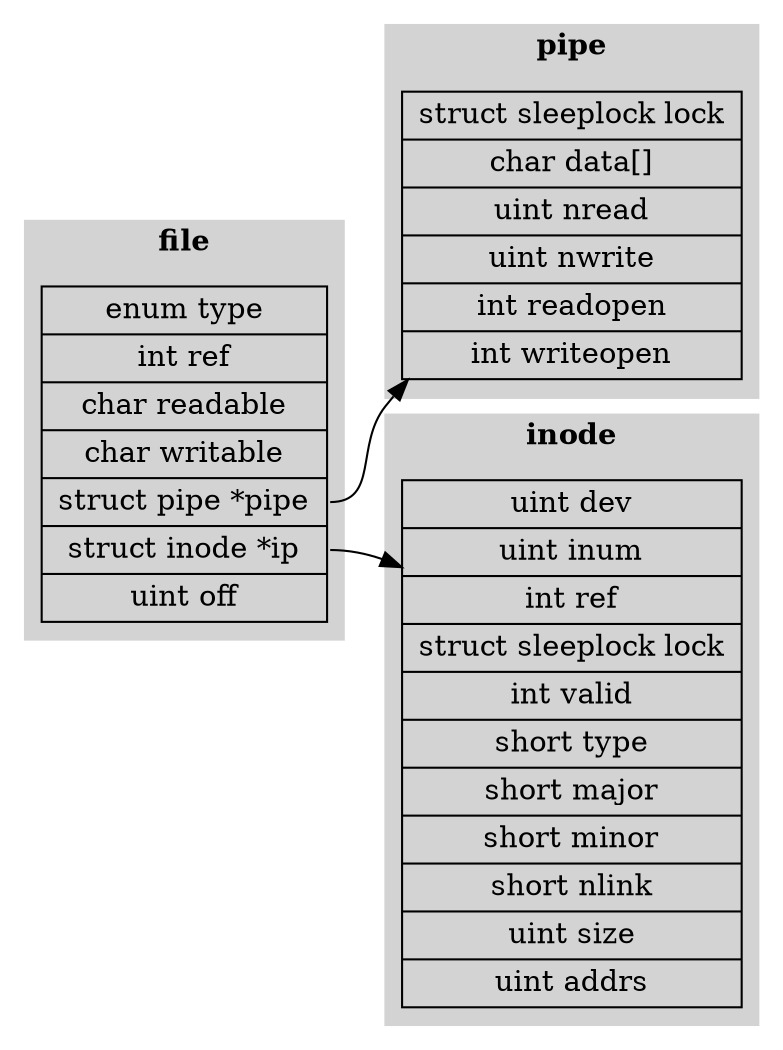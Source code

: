 digraph file_struct {
  rankdir=LR;
  node [shape=record];

  subgraph cluster_file {
    label=<<b>file</b>>; style=filled; color=lightgray;
    file [label="enum type|int ref|char readable|char writable|<p>struct pipe *pipe|<i>struct inode *ip|uint off"];
  }
  subgraph cluster_pipe {
    label =<<b>pipe</b>>; style=filled; color=lightgray;
    pipe [label="struct sleeplock lock|char data[]|uint nread|uint nwrite|int readopen|int writeopen"];
  }
  subgraph cluster_inode {
    label =<<b>inode</b>>; style=filled; color=lightgray;
    inode [label="uint dev|uint inum|int ref|struct sleeplock lock|int valid|short type|short major|short minor|short nlink|uint size|uint addrs"];
  }

  file:p -> pipe;
  file:i -> inode;

}
